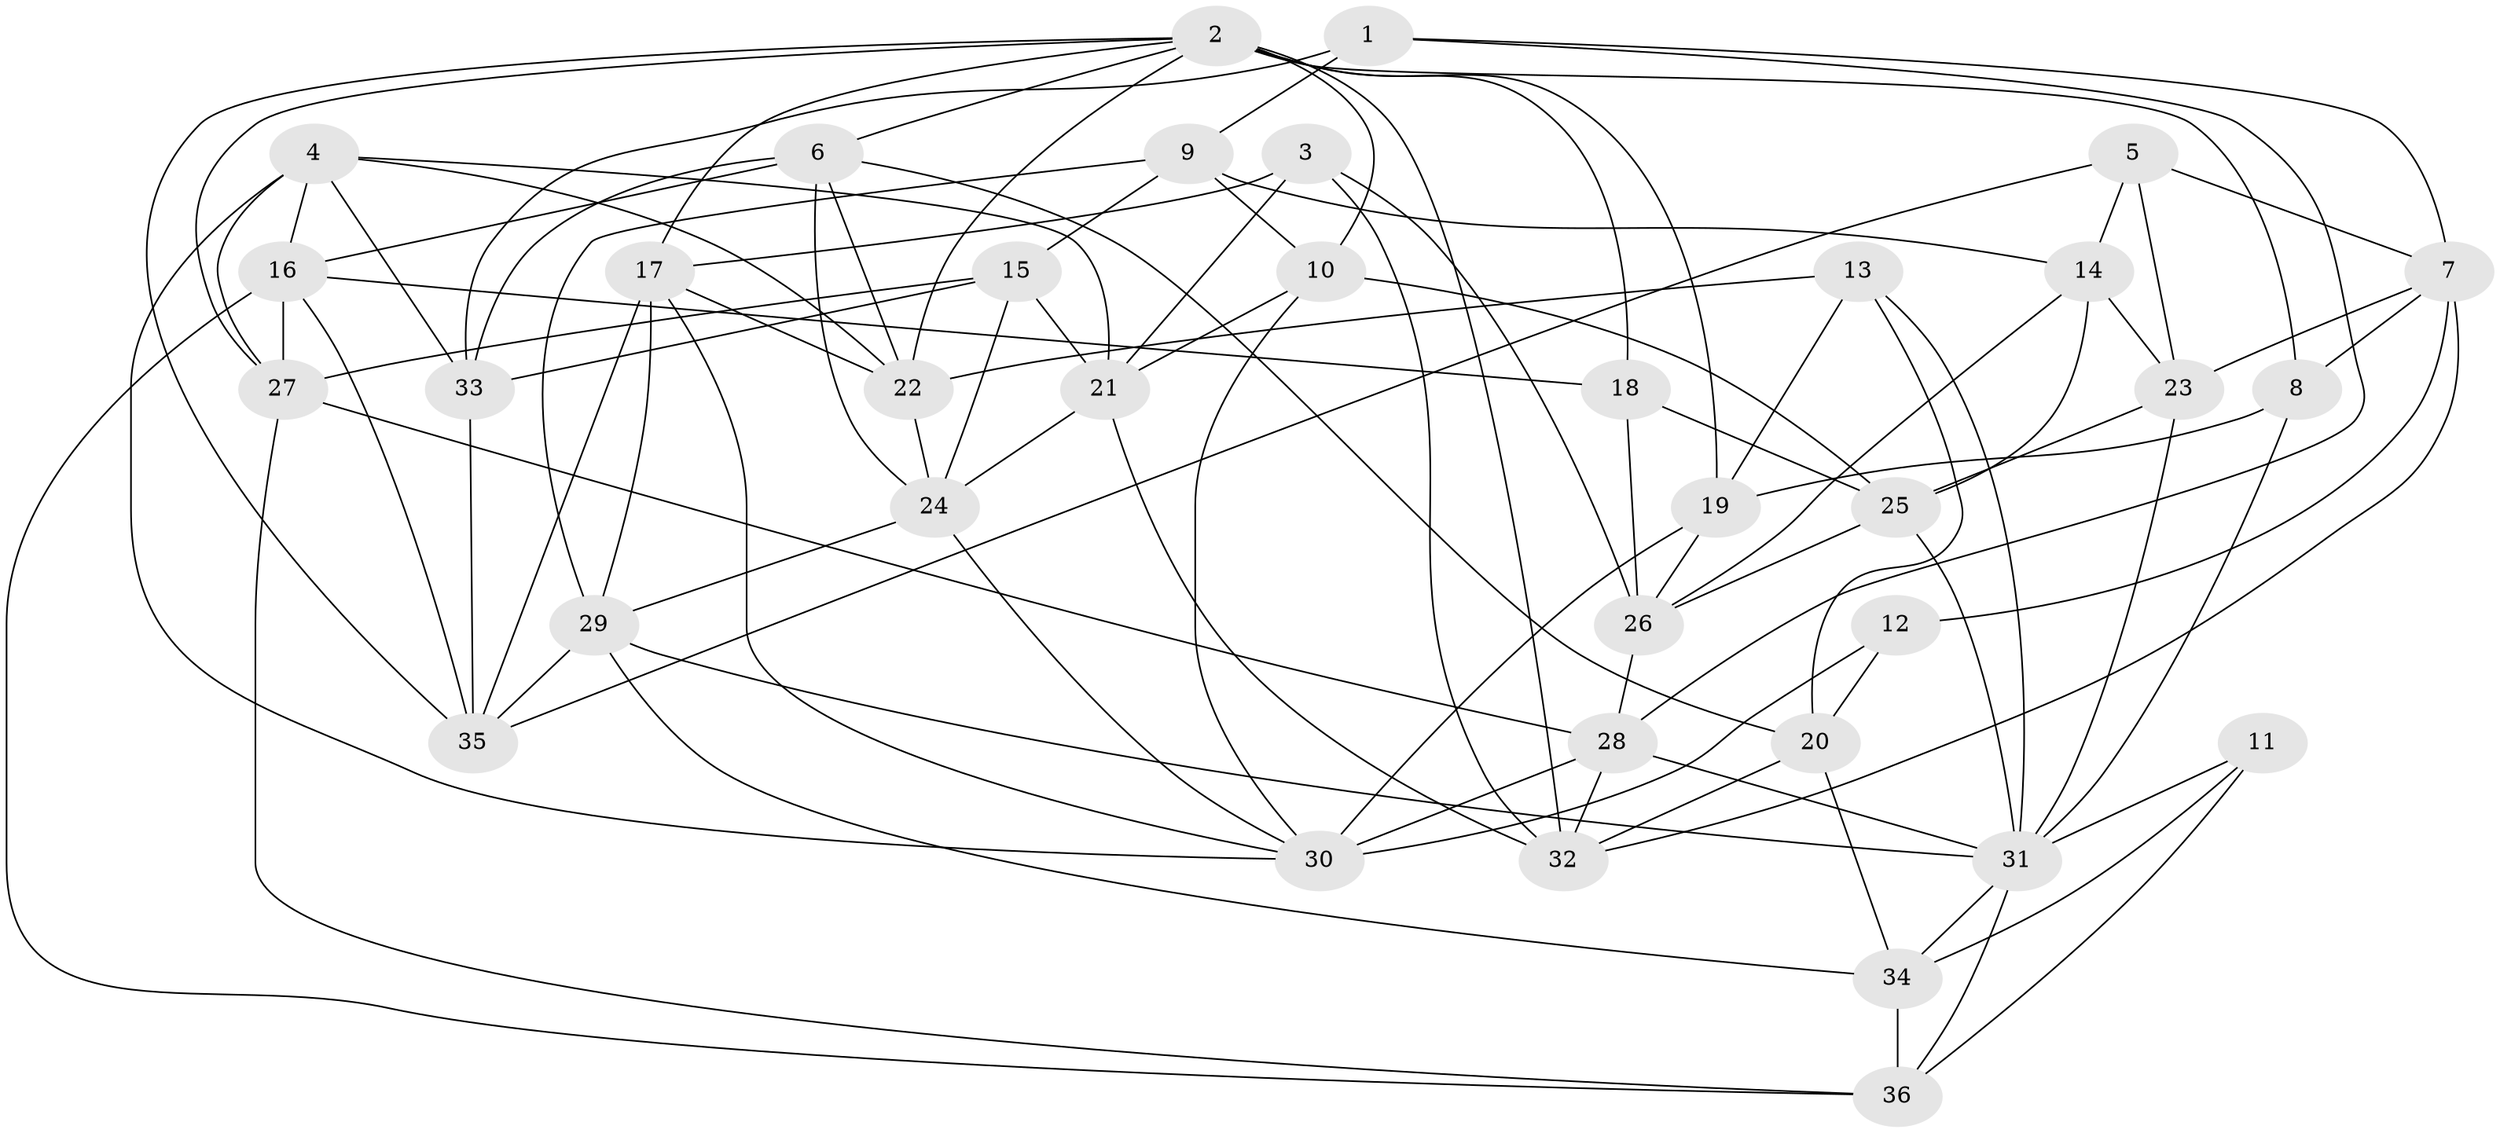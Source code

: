 // original degree distribution, {4: 1.0}
// Generated by graph-tools (version 1.1) at 2025/26/03/09/25 03:26:51]
// undirected, 36 vertices, 98 edges
graph export_dot {
graph [start="1"]
  node [color=gray90,style=filled];
  1;
  2;
  3;
  4;
  5;
  6;
  7;
  8;
  9;
  10;
  11;
  12;
  13;
  14;
  15;
  16;
  17;
  18;
  19;
  20;
  21;
  22;
  23;
  24;
  25;
  26;
  27;
  28;
  29;
  30;
  31;
  32;
  33;
  34;
  35;
  36;
  1 -- 7 [weight=1.0];
  1 -- 9 [weight=1.0];
  1 -- 28 [weight=1.0];
  1 -- 33 [weight=1.0];
  2 -- 6 [weight=1.0];
  2 -- 8 [weight=1.0];
  2 -- 10 [weight=1.0];
  2 -- 17 [weight=1.0];
  2 -- 18 [weight=1.0];
  2 -- 19 [weight=1.0];
  2 -- 22 [weight=1.0];
  2 -- 27 [weight=1.0];
  2 -- 32 [weight=1.0];
  2 -- 35 [weight=1.0];
  3 -- 17 [weight=1.0];
  3 -- 21 [weight=1.0];
  3 -- 26 [weight=1.0];
  3 -- 32 [weight=1.0];
  4 -- 16 [weight=1.0];
  4 -- 21 [weight=1.0];
  4 -- 22 [weight=1.0];
  4 -- 27 [weight=1.0];
  4 -- 30 [weight=1.0];
  4 -- 33 [weight=1.0];
  5 -- 7 [weight=1.0];
  5 -- 14 [weight=1.0];
  5 -- 23 [weight=1.0];
  5 -- 35 [weight=1.0];
  6 -- 16 [weight=1.0];
  6 -- 20 [weight=1.0];
  6 -- 22 [weight=1.0];
  6 -- 24 [weight=1.0];
  6 -- 33 [weight=1.0];
  7 -- 8 [weight=1.0];
  7 -- 12 [weight=1.0];
  7 -- 23 [weight=1.0];
  7 -- 32 [weight=1.0];
  8 -- 19 [weight=1.0];
  8 -- 31 [weight=1.0];
  9 -- 10 [weight=2.0];
  9 -- 14 [weight=1.0];
  9 -- 15 [weight=1.0];
  9 -- 29 [weight=1.0];
  10 -- 21 [weight=1.0];
  10 -- 25 [weight=1.0];
  10 -- 30 [weight=1.0];
  11 -- 31 [weight=2.0];
  11 -- 34 [weight=1.0];
  11 -- 36 [weight=1.0];
  12 -- 20 [weight=2.0];
  12 -- 30 [weight=3.0];
  13 -- 19 [weight=1.0];
  13 -- 20 [weight=1.0];
  13 -- 22 [weight=1.0];
  13 -- 31 [weight=1.0];
  14 -- 23 [weight=2.0];
  14 -- 25 [weight=1.0];
  14 -- 26 [weight=1.0];
  15 -- 21 [weight=1.0];
  15 -- 24 [weight=1.0];
  15 -- 27 [weight=1.0];
  15 -- 33 [weight=2.0];
  16 -- 18 [weight=1.0];
  16 -- 27 [weight=1.0];
  16 -- 35 [weight=1.0];
  16 -- 36 [weight=1.0];
  17 -- 22 [weight=1.0];
  17 -- 29 [weight=1.0];
  17 -- 30 [weight=1.0];
  17 -- 35 [weight=1.0];
  18 -- 25 [weight=1.0];
  18 -- 26 [weight=1.0];
  19 -- 26 [weight=1.0];
  19 -- 30 [weight=2.0];
  20 -- 32 [weight=1.0];
  20 -- 34 [weight=1.0];
  21 -- 24 [weight=1.0];
  21 -- 32 [weight=1.0];
  22 -- 24 [weight=1.0];
  23 -- 25 [weight=1.0];
  23 -- 31 [weight=1.0];
  24 -- 29 [weight=1.0];
  24 -- 30 [weight=1.0];
  25 -- 26 [weight=1.0];
  25 -- 31 [weight=1.0];
  26 -- 28 [weight=1.0];
  27 -- 28 [weight=1.0];
  27 -- 36 [weight=1.0];
  28 -- 30 [weight=1.0];
  28 -- 31 [weight=1.0];
  28 -- 32 [weight=1.0];
  29 -- 31 [weight=1.0];
  29 -- 34 [weight=1.0];
  29 -- 35 [weight=1.0];
  31 -- 34 [weight=1.0];
  31 -- 36 [weight=1.0];
  33 -- 35 [weight=1.0];
  34 -- 36 [weight=2.0];
}
